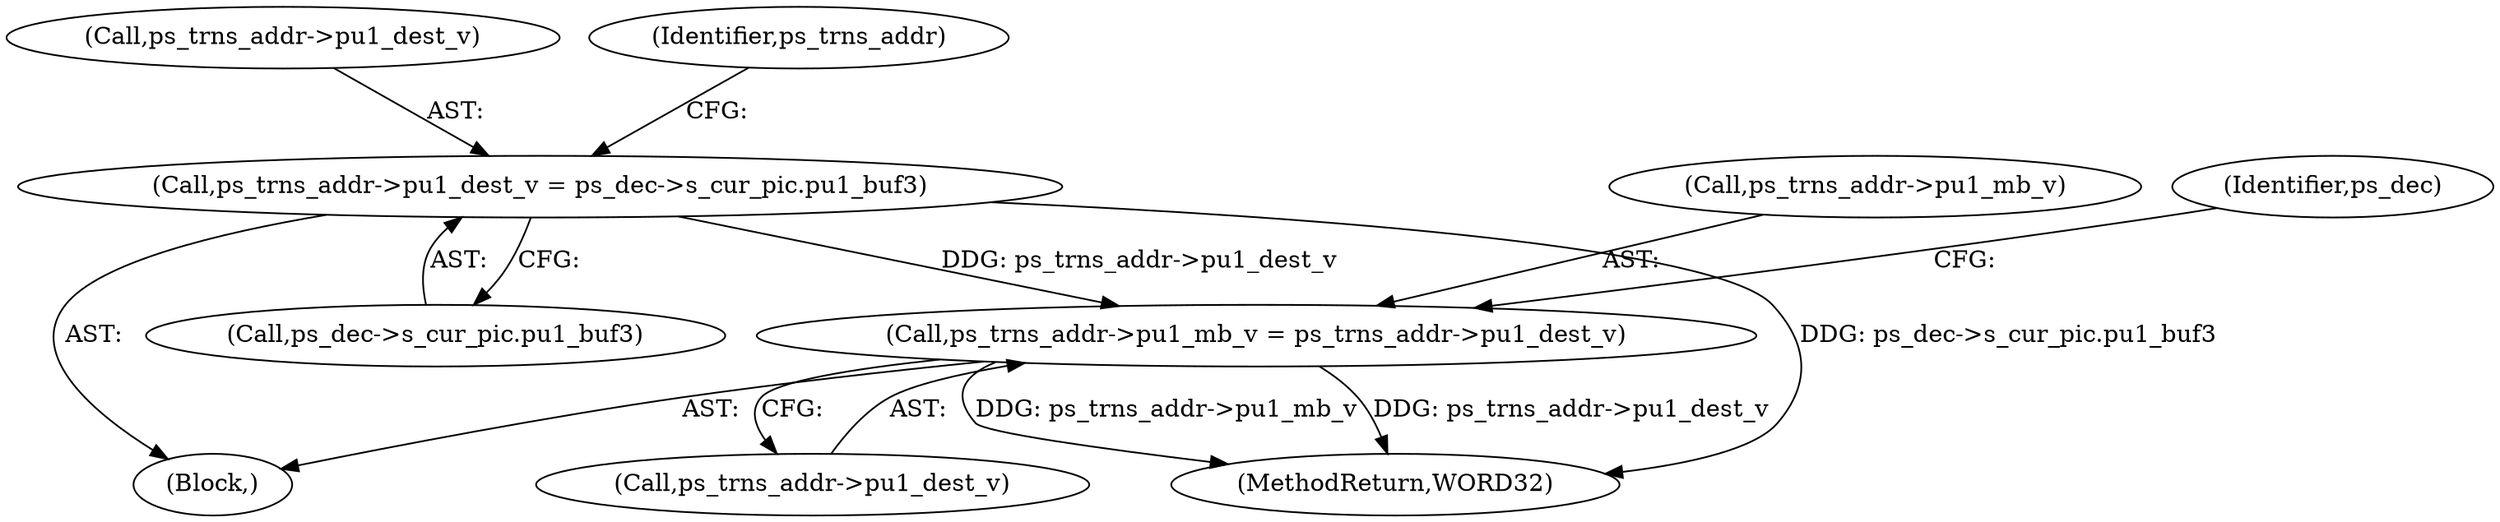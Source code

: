 digraph "0_Android_494561291a503840f385fbcd11d9bc5f4dc502b8_2@pointer" {
"1002236" [label="(Call,ps_trns_addr->pu1_dest_v = ps_dec->s_cur_pic.pu1_buf3)"];
"1002259" [label="(Call,ps_trns_addr->pu1_mb_v = ps_trns_addr->pu1_dest_v)"];
"1002237" [label="(Call,ps_trns_addr->pu1_dest_v)"];
"1002259" [label="(Call,ps_trns_addr->pu1_mb_v = ps_trns_addr->pu1_dest_v)"];
"1002619" [label="(MethodReturn,WORD32)"];
"1002260" [label="(Call,ps_trns_addr->pu1_mb_v)"];
"1002263" [label="(Call,ps_trns_addr->pu1_dest_v)"];
"1002268" [label="(Identifier,ps_dec)"];
"1002236" [label="(Call,ps_trns_addr->pu1_dest_v = ps_dec->s_cur_pic.pu1_buf3)"];
"1002170" [label="(Block,)"];
"1002247" [label="(Identifier,ps_trns_addr)"];
"1002240" [label="(Call,ps_dec->s_cur_pic.pu1_buf3)"];
"1002236" -> "1002170"  [label="AST: "];
"1002236" -> "1002240"  [label="CFG: "];
"1002237" -> "1002236"  [label="AST: "];
"1002240" -> "1002236"  [label="AST: "];
"1002247" -> "1002236"  [label="CFG: "];
"1002236" -> "1002619"  [label="DDG: ps_dec->s_cur_pic.pu1_buf3"];
"1002236" -> "1002259"  [label="DDG: ps_trns_addr->pu1_dest_v"];
"1002259" -> "1002170"  [label="AST: "];
"1002259" -> "1002263"  [label="CFG: "];
"1002260" -> "1002259"  [label="AST: "];
"1002263" -> "1002259"  [label="AST: "];
"1002268" -> "1002259"  [label="CFG: "];
"1002259" -> "1002619"  [label="DDG: ps_trns_addr->pu1_mb_v"];
"1002259" -> "1002619"  [label="DDG: ps_trns_addr->pu1_dest_v"];
}
